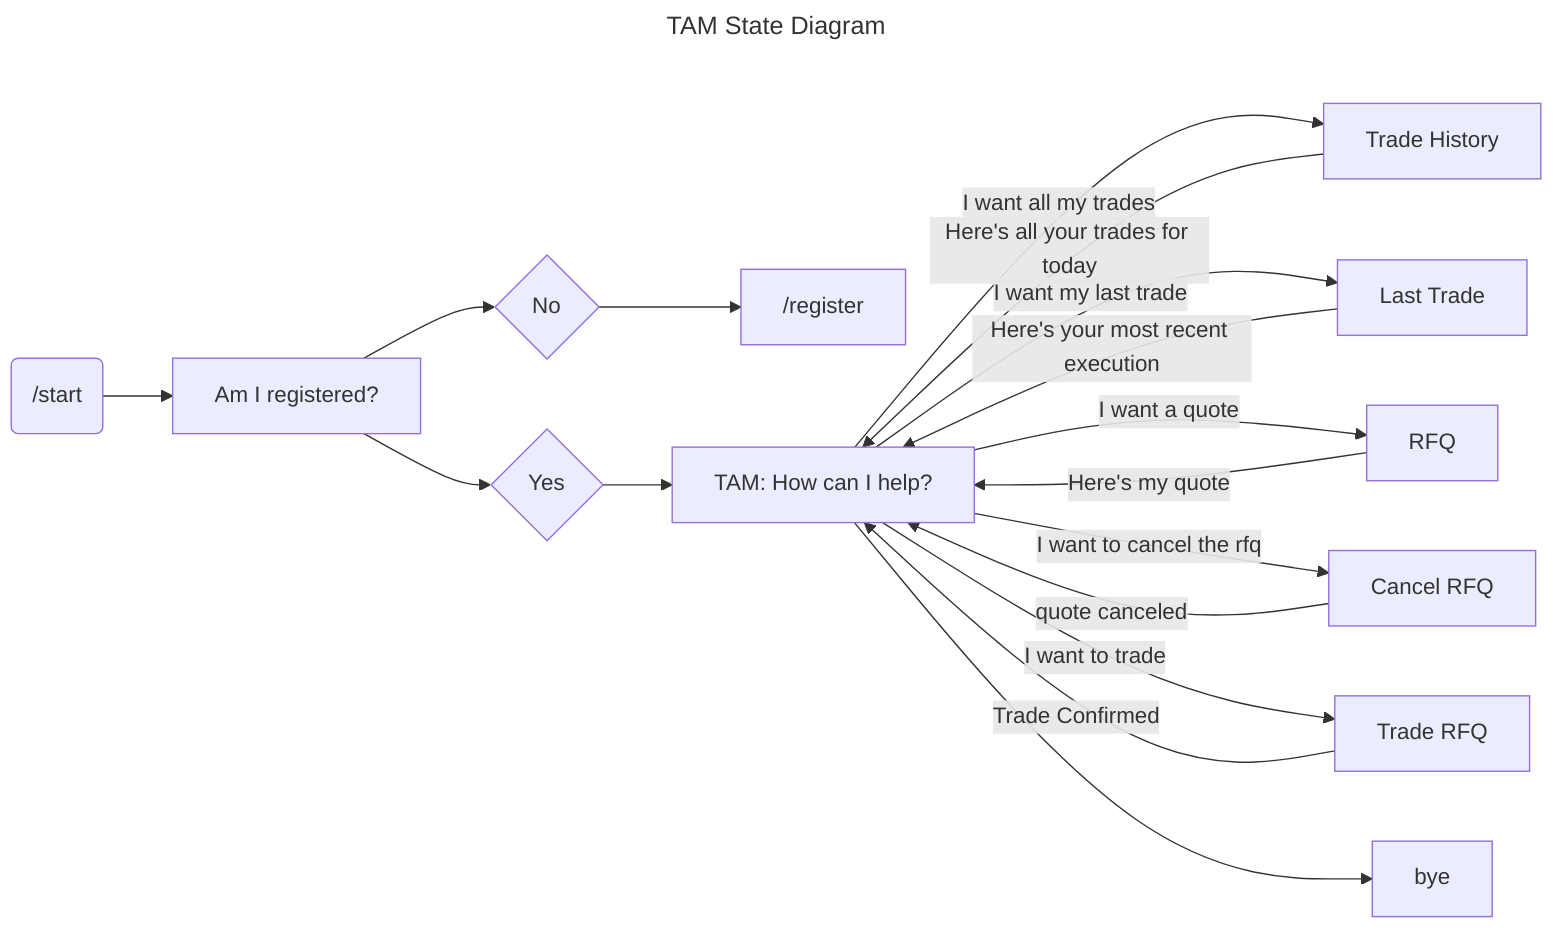 ---
title: TAM State Diagram
---

flowchart LR
    start("/start")
    register_question["Am I registered?"]
    register_yes{Yes}
    register_no{No}
    register_users["/register"]
    tam["TAM: How can I help?"]
    trade_history["Trade History"]
    last_trade["Last Trade"]
    rfq[RFQ]
    cancel[Cancel RFQ]
    trade[Trade RFQ]
    bye[bye]


    start --> register_question
    register_question --> register_yes
    register_question --> register_no
    register_no --> register_users
    register_yes --> tam
    tam -- I want all my trades --> trade_history
    trade_history -- Here's all your trades for today --> tam
    tam -- I want my last trade --> last_trade
    last_trade -- Here's your most recent execution --> tam
    tam -- I want a quote --> rfq
    rfq -- Here's my quote --> tam
    tam -- I want to cancel the rfq --> cancel
    cancel -- quote canceled --> tam
    tam -- I want to trade --> trade
    trade -- Trade Confirmed --> tam
    tam --> bye